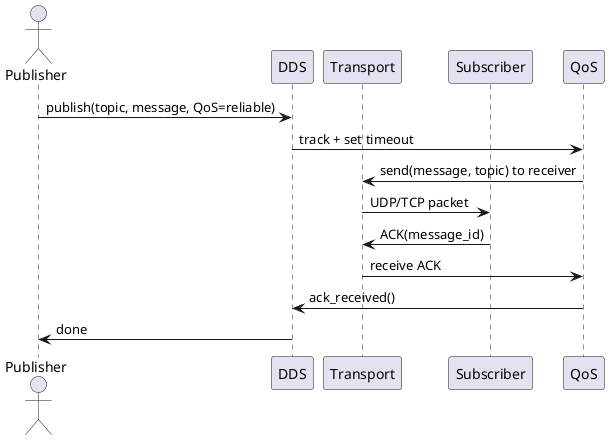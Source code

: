 @startuml
actor Publisher
participant DDS
participant Transport
participant Subscriber
participant QoS

Publisher -> DDS: publish(topic, message, QoS=reliable)
DDS -> QoS: track + set timeout
QoS -> Transport: send(message, topic) to receiver
Transport -> Subscriber: UDP/TCP packet
Subscriber -> Transport: ACK(message_id)
Transport -> QoS: receive ACK
QoS -> DDS: ack_received()
DDS -> Publisher: done
@enduml
